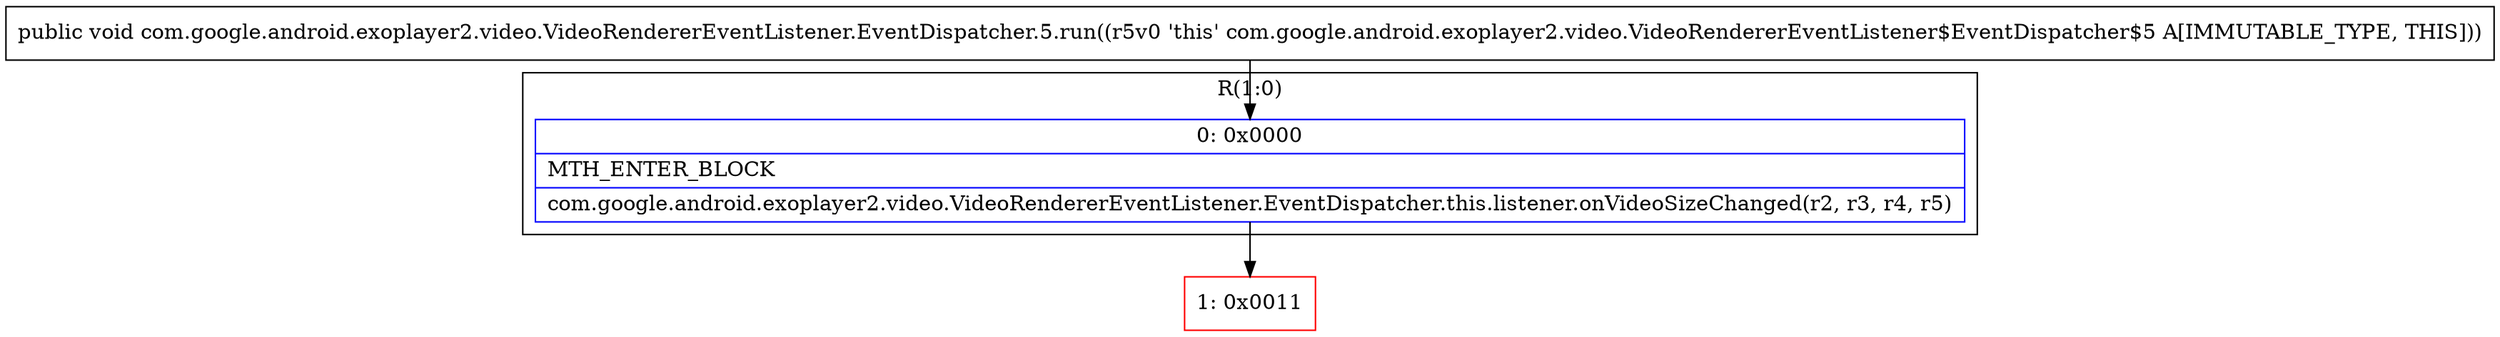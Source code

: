 digraph "CFG forcom.google.android.exoplayer2.video.VideoRendererEventListener.EventDispatcher.5.run()V" {
subgraph cluster_Region_109731535 {
label = "R(1:0)";
node [shape=record,color=blue];
Node_0 [shape=record,label="{0\:\ 0x0000|MTH_ENTER_BLOCK\l|com.google.android.exoplayer2.video.VideoRendererEventListener.EventDispatcher.this.listener.onVideoSizeChanged(r2, r3, r4, r5)\l}"];
}
Node_1 [shape=record,color=red,label="{1\:\ 0x0011}"];
MethodNode[shape=record,label="{public void com.google.android.exoplayer2.video.VideoRendererEventListener.EventDispatcher.5.run((r5v0 'this' com.google.android.exoplayer2.video.VideoRendererEventListener$EventDispatcher$5 A[IMMUTABLE_TYPE, THIS])) }"];
MethodNode -> Node_0;
Node_0 -> Node_1;
}

